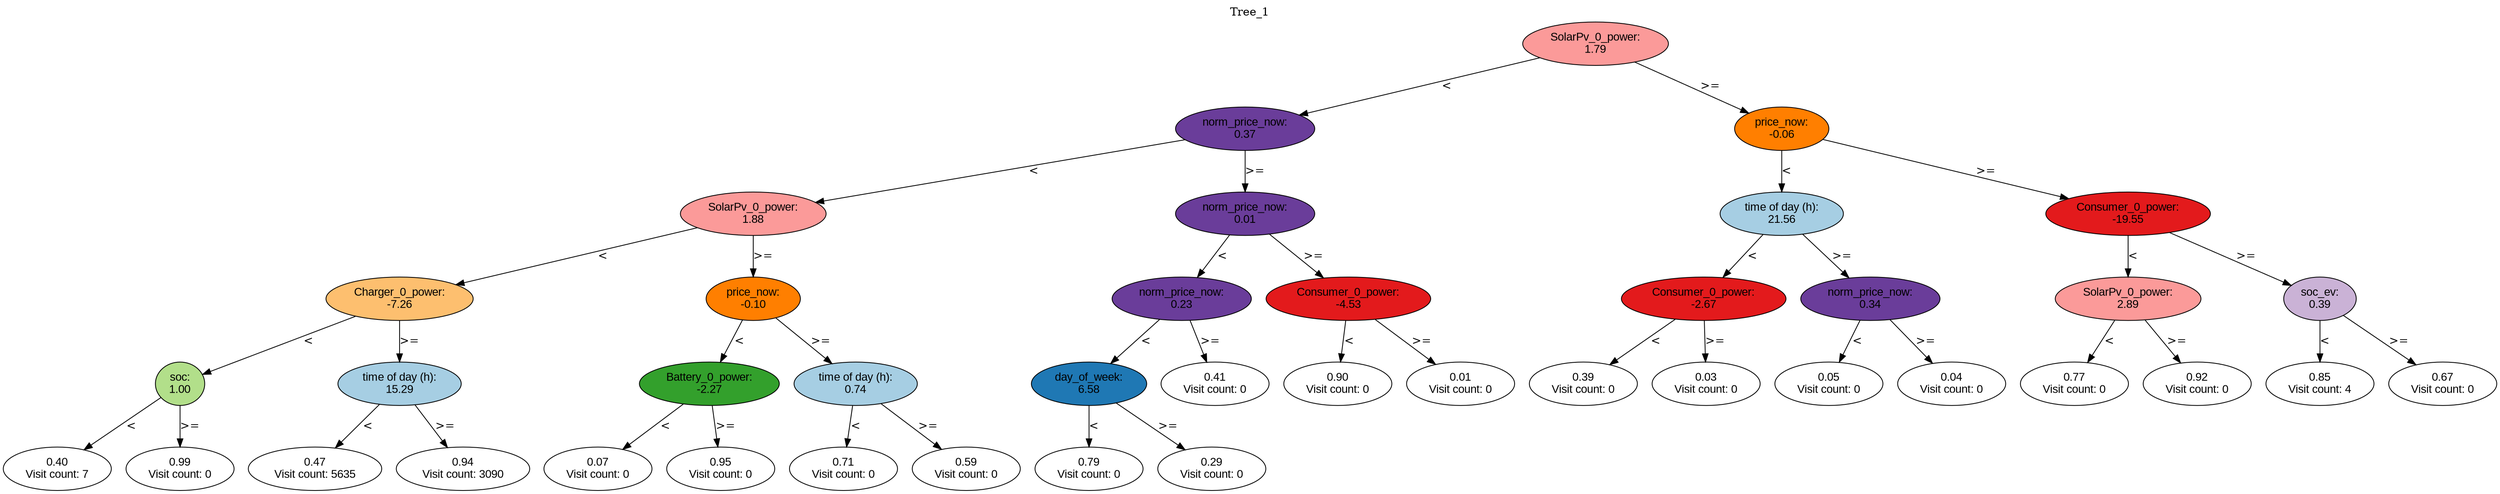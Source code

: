 digraph BST {
    node [fontname="Arial" style=filled colorscheme=paired12];
    0 [ label = "SolarPv_0_power:
1.79" fillcolor=5];
    1 [ label = "norm_price_now:
0.37" fillcolor=10];
    2 [ label = "SolarPv_0_power:
1.88" fillcolor=5];
    3 [ label = "Charger_0_power:
-7.26" fillcolor=7];
    4 [ label = "soc:
1.00" fillcolor=3];
    5 [ label = "0.40
Visit count: 7" fillcolor=white];
    6 [ label = "0.99
Visit count: 0" fillcolor=white];
    7 [ label = "time of day (h):
15.29" fillcolor=1];
    8 [ label = "0.47
Visit count: 5635" fillcolor=white];
    9 [ label = "0.94
Visit count: 3090" fillcolor=white];
    10 [ label = "price_now:
-0.10" fillcolor=8];
    11 [ label = "Battery_0_power:
-2.27" fillcolor=4];
    12 [ label = "0.07
Visit count: 0" fillcolor=white];
    13 [ label = "0.95
Visit count: 0" fillcolor=white];
    14 [ label = "time of day (h):
0.74" fillcolor=1];
    15 [ label = "0.71
Visit count: 0" fillcolor=white];
    16 [ label = "0.59
Visit count: 0" fillcolor=white];
    17 [ label = "norm_price_now:
0.01" fillcolor=10];
    18 [ label = "norm_price_now:
0.23" fillcolor=10];
    19 [ label = "day_of_week:
6.58" fillcolor=2];
    20 [ label = "0.79
Visit count: 0" fillcolor=white];
    21 [ label = "0.29
Visit count: 0" fillcolor=white];
    22 [ label = "0.41
Visit count: 0" fillcolor=white];
    23 [ label = "Consumer_0_power:
-4.53" fillcolor=6];
    24 [ label = "0.90
Visit count: 0" fillcolor=white];
    25 [ label = "0.01
Visit count: 0" fillcolor=white];
    26 [ label = "price_now:
-0.06" fillcolor=8];
    27 [ label = "time of day (h):
21.56" fillcolor=1];
    28 [ label = "Consumer_0_power:
-2.67" fillcolor=6];
    29 [ label = "0.39
Visit count: 0" fillcolor=white];
    30 [ label = "0.03
Visit count: 0" fillcolor=white];
    31 [ label = "norm_price_now:
0.34" fillcolor=10];
    32 [ label = "0.05
Visit count: 0" fillcolor=white];
    33 [ label = "0.04
Visit count: 0" fillcolor=white];
    34 [ label = "Consumer_0_power:
-19.55" fillcolor=6];
    35 [ label = "SolarPv_0_power:
2.89" fillcolor=5];
    36 [ label = "0.77
Visit count: 0" fillcolor=white];
    37 [ label = "0.92
Visit count: 0" fillcolor=white];
    38 [ label = "soc_ev:
0.39" fillcolor=9];
    39 [ label = "0.85
Visit count: 4" fillcolor=white];
    40 [ label = "0.67
Visit count: 0" fillcolor=white];

    0  -> 1[ label = "<"];
    0  -> 26[ label = ">="];
    1  -> 2[ label = "<"];
    1  -> 17[ label = ">="];
    2  -> 3[ label = "<"];
    2  -> 10[ label = ">="];
    3  -> 4[ label = "<"];
    3  -> 7[ label = ">="];
    4  -> 5[ label = "<"];
    4  -> 6[ label = ">="];
    7  -> 8[ label = "<"];
    7  -> 9[ label = ">="];
    10  -> 11[ label = "<"];
    10  -> 14[ label = ">="];
    11  -> 12[ label = "<"];
    11  -> 13[ label = ">="];
    14  -> 15[ label = "<"];
    14  -> 16[ label = ">="];
    17  -> 18[ label = "<"];
    17  -> 23[ label = ">="];
    18  -> 19[ label = "<"];
    18  -> 22[ label = ">="];
    19  -> 20[ label = "<"];
    19  -> 21[ label = ">="];
    23  -> 24[ label = "<"];
    23  -> 25[ label = ">="];
    26  -> 27[ label = "<"];
    26  -> 34[ label = ">="];
    27  -> 28[ label = "<"];
    27  -> 31[ label = ">="];
    28  -> 29[ label = "<"];
    28  -> 30[ label = ">="];
    31  -> 32[ label = "<"];
    31  -> 33[ label = ">="];
    34  -> 35[ label = "<"];
    34  -> 38[ label = ">="];
    35  -> 36[ label = "<"];
    35  -> 37[ label = ">="];
    38  -> 39[ label = "<"];
    38  -> 40[ label = ">="];

    labelloc="t";
    label="Tree_1";
}